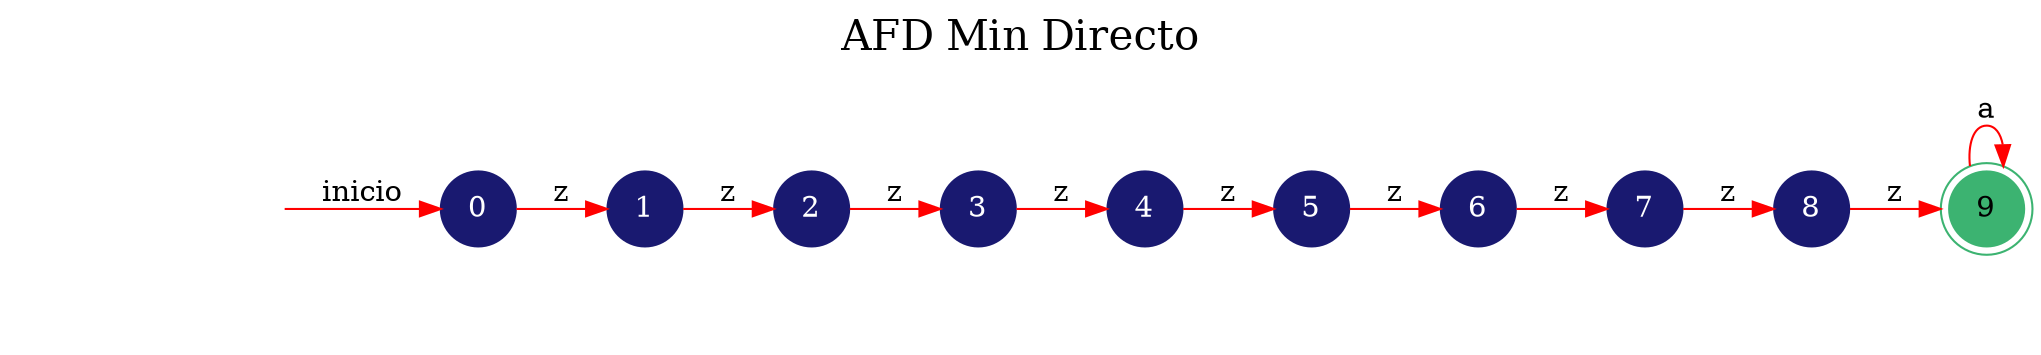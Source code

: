 digraph automata_finito {
	rankdir=LR;
	graph [label="AFD Min Directo", labelloc=t, fontsize=20]; 
	node [shape=doublecircle, style = filled,color = mediumseagreen]; 9;
	node [shape=circle];
	node [color=midnightblue,fontcolor=white];
	edge [color=red];
	secret_node [style=invis];
	secret_node -> 0 [label="inicio"];
	0 -> 1 [label="z"];
	1 -> 2 [label="z"];
	2 -> 3 [label="z"];
	3 -> 4 [label="z"];
	4 -> 5 [label="z"];
	5 -> 6 [label="z"];
	6 -> 7 [label="z"];
	7 -> 8 [label="z"];
	8 -> 9 [label="z"];
	9 -> 9 [label="a"];
}